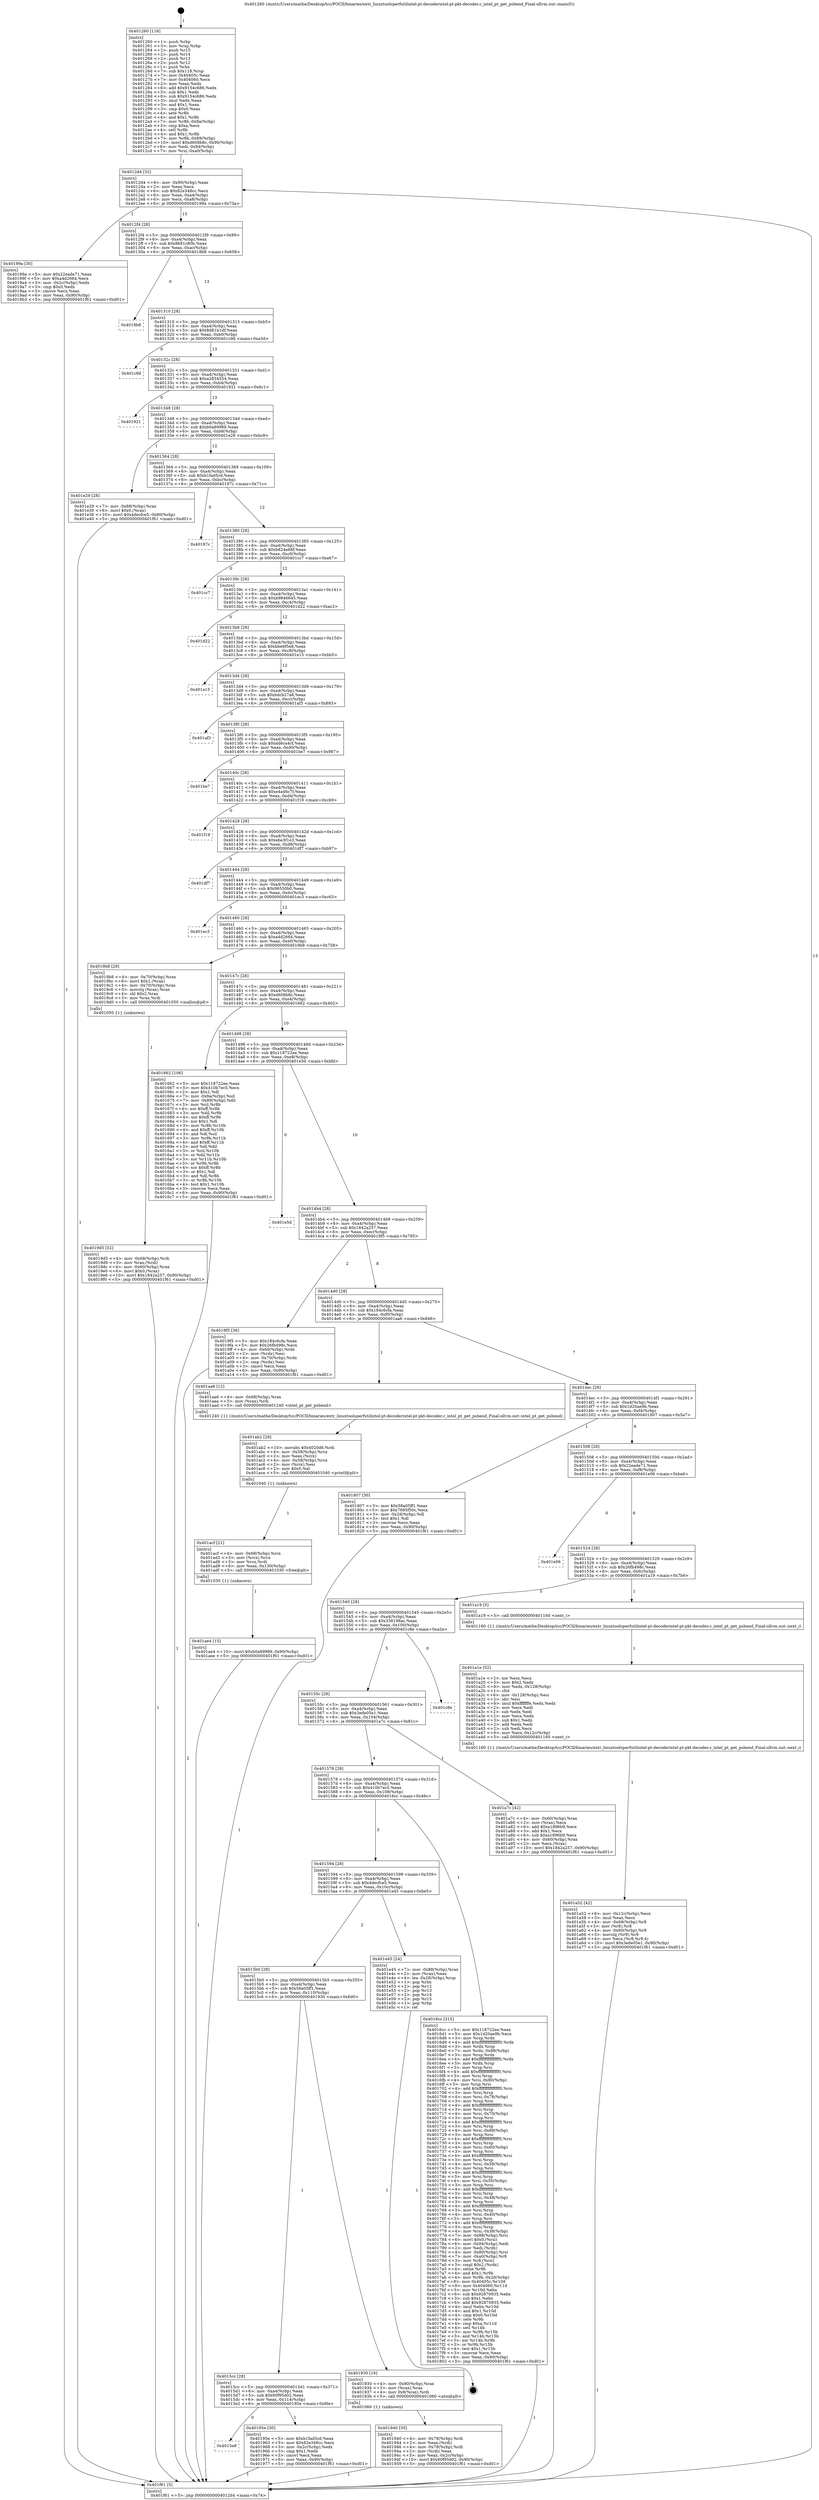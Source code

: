 digraph "0x401260" {
  label = "0x401260 (/mnt/c/Users/mathe/Desktop/tcc/POCII/binaries/extr_linuxtoolsperfutilintel-pt-decoderintel-pt-pkt-decoder.c_intel_pt_get_psbend_Final-ollvm.out::main(0))"
  labelloc = "t"
  node[shape=record]

  Entry [label="",width=0.3,height=0.3,shape=circle,fillcolor=black,style=filled]
  "0x4012d4" [label="{
     0x4012d4 [32]\l
     | [instrs]\l
     &nbsp;&nbsp;0x4012d4 \<+6\>: mov -0x90(%rbp),%eax\l
     &nbsp;&nbsp;0x4012da \<+2\>: mov %eax,%ecx\l
     &nbsp;&nbsp;0x4012dc \<+6\>: sub $0x82e348cc,%ecx\l
     &nbsp;&nbsp;0x4012e2 \<+6\>: mov %eax,-0xa4(%rbp)\l
     &nbsp;&nbsp;0x4012e8 \<+6\>: mov %ecx,-0xa8(%rbp)\l
     &nbsp;&nbsp;0x4012ee \<+6\>: je 000000000040199a \<main+0x73a\>\l
  }"]
  "0x40199a" [label="{
     0x40199a [30]\l
     | [instrs]\l
     &nbsp;&nbsp;0x40199a \<+5\>: mov $0x22eade71,%eax\l
     &nbsp;&nbsp;0x40199f \<+5\>: mov $0xa4d2664,%ecx\l
     &nbsp;&nbsp;0x4019a4 \<+3\>: mov -0x2c(%rbp),%edx\l
     &nbsp;&nbsp;0x4019a7 \<+3\>: cmp $0x0,%edx\l
     &nbsp;&nbsp;0x4019aa \<+3\>: cmove %ecx,%eax\l
     &nbsp;&nbsp;0x4019ad \<+6\>: mov %eax,-0x90(%rbp)\l
     &nbsp;&nbsp;0x4019b3 \<+5\>: jmp 0000000000401f61 \<main+0xd01\>\l
  }"]
  "0x4012f4" [label="{
     0x4012f4 [28]\l
     | [instrs]\l
     &nbsp;&nbsp;0x4012f4 \<+5\>: jmp 00000000004012f9 \<main+0x99\>\l
     &nbsp;&nbsp;0x4012f9 \<+6\>: mov -0xa4(%rbp),%eax\l
     &nbsp;&nbsp;0x4012ff \<+5\>: sub $0x8691c80b,%eax\l
     &nbsp;&nbsp;0x401304 \<+6\>: mov %eax,-0xac(%rbp)\l
     &nbsp;&nbsp;0x40130a \<+6\>: je 00000000004018b8 \<main+0x658\>\l
  }"]
  Exit [label="",width=0.3,height=0.3,shape=circle,fillcolor=black,style=filled,peripheries=2]
  "0x4018b8" [label="{
     0x4018b8\l
  }", style=dashed]
  "0x401310" [label="{
     0x401310 [28]\l
     | [instrs]\l
     &nbsp;&nbsp;0x401310 \<+5\>: jmp 0000000000401315 \<main+0xb5\>\l
     &nbsp;&nbsp;0x401315 \<+6\>: mov -0xa4(%rbp),%eax\l
     &nbsp;&nbsp;0x40131b \<+5\>: sub $0x8d81b1df,%eax\l
     &nbsp;&nbsp;0x401320 \<+6\>: mov %eax,-0xb0(%rbp)\l
     &nbsp;&nbsp;0x401326 \<+6\>: je 0000000000401c9d \<main+0xa3d\>\l
  }"]
  "0x401ae4" [label="{
     0x401ae4 [15]\l
     | [instrs]\l
     &nbsp;&nbsp;0x401ae4 \<+10\>: movl $0xb0a89989,-0x90(%rbp)\l
     &nbsp;&nbsp;0x401aee \<+5\>: jmp 0000000000401f61 \<main+0xd01\>\l
  }"]
  "0x401c9d" [label="{
     0x401c9d\l
  }", style=dashed]
  "0x40132c" [label="{
     0x40132c [28]\l
     | [instrs]\l
     &nbsp;&nbsp;0x40132c \<+5\>: jmp 0000000000401331 \<main+0xd1\>\l
     &nbsp;&nbsp;0x401331 \<+6\>: mov -0xa4(%rbp),%eax\l
     &nbsp;&nbsp;0x401337 \<+5\>: sub $0xa2834554,%eax\l
     &nbsp;&nbsp;0x40133c \<+6\>: mov %eax,-0xb4(%rbp)\l
     &nbsp;&nbsp;0x401342 \<+6\>: je 0000000000401921 \<main+0x6c1\>\l
  }"]
  "0x401acf" [label="{
     0x401acf [21]\l
     | [instrs]\l
     &nbsp;&nbsp;0x401acf \<+4\>: mov -0x68(%rbp),%rcx\l
     &nbsp;&nbsp;0x401ad3 \<+3\>: mov (%rcx),%rcx\l
     &nbsp;&nbsp;0x401ad6 \<+3\>: mov %rcx,%rdi\l
     &nbsp;&nbsp;0x401ad9 \<+6\>: mov %eax,-0x130(%rbp)\l
     &nbsp;&nbsp;0x401adf \<+5\>: call 0000000000401030 \<free@plt\>\l
     | [calls]\l
     &nbsp;&nbsp;0x401030 \{1\} (unknown)\l
  }"]
  "0x401921" [label="{
     0x401921\l
  }", style=dashed]
  "0x401348" [label="{
     0x401348 [28]\l
     | [instrs]\l
     &nbsp;&nbsp;0x401348 \<+5\>: jmp 000000000040134d \<main+0xed\>\l
     &nbsp;&nbsp;0x40134d \<+6\>: mov -0xa4(%rbp),%eax\l
     &nbsp;&nbsp;0x401353 \<+5\>: sub $0xb0a89989,%eax\l
     &nbsp;&nbsp;0x401358 \<+6\>: mov %eax,-0xb8(%rbp)\l
     &nbsp;&nbsp;0x40135e \<+6\>: je 0000000000401e29 \<main+0xbc9\>\l
  }"]
  "0x401ab2" [label="{
     0x401ab2 [29]\l
     | [instrs]\l
     &nbsp;&nbsp;0x401ab2 \<+10\>: movabs $0x4020d6,%rdi\l
     &nbsp;&nbsp;0x401abc \<+4\>: mov -0x58(%rbp),%rcx\l
     &nbsp;&nbsp;0x401ac0 \<+2\>: mov %eax,(%rcx)\l
     &nbsp;&nbsp;0x401ac2 \<+4\>: mov -0x58(%rbp),%rcx\l
     &nbsp;&nbsp;0x401ac6 \<+2\>: mov (%rcx),%esi\l
     &nbsp;&nbsp;0x401ac8 \<+2\>: mov $0x0,%al\l
     &nbsp;&nbsp;0x401aca \<+5\>: call 0000000000401040 \<printf@plt\>\l
     | [calls]\l
     &nbsp;&nbsp;0x401040 \{1\} (unknown)\l
  }"]
  "0x401e29" [label="{
     0x401e29 [28]\l
     | [instrs]\l
     &nbsp;&nbsp;0x401e29 \<+7\>: mov -0x88(%rbp),%rax\l
     &nbsp;&nbsp;0x401e30 \<+6\>: movl $0x0,(%rax)\l
     &nbsp;&nbsp;0x401e36 \<+10\>: movl $0x4decfce5,-0x90(%rbp)\l
     &nbsp;&nbsp;0x401e40 \<+5\>: jmp 0000000000401f61 \<main+0xd01\>\l
  }"]
  "0x401364" [label="{
     0x401364 [28]\l
     | [instrs]\l
     &nbsp;&nbsp;0x401364 \<+5\>: jmp 0000000000401369 \<main+0x109\>\l
     &nbsp;&nbsp;0x401369 \<+6\>: mov -0xa4(%rbp),%eax\l
     &nbsp;&nbsp;0x40136f \<+5\>: sub $0xb1fad5cd,%eax\l
     &nbsp;&nbsp;0x401374 \<+6\>: mov %eax,-0xbc(%rbp)\l
     &nbsp;&nbsp;0x40137a \<+6\>: je 000000000040197c \<main+0x71c\>\l
  }"]
  "0x401a52" [label="{
     0x401a52 [42]\l
     | [instrs]\l
     &nbsp;&nbsp;0x401a52 \<+6\>: mov -0x12c(%rbp),%ecx\l
     &nbsp;&nbsp;0x401a58 \<+3\>: imul %eax,%ecx\l
     &nbsp;&nbsp;0x401a5b \<+4\>: mov -0x68(%rbp),%r8\l
     &nbsp;&nbsp;0x401a5f \<+3\>: mov (%r8),%r8\l
     &nbsp;&nbsp;0x401a62 \<+4\>: mov -0x60(%rbp),%r9\l
     &nbsp;&nbsp;0x401a66 \<+3\>: movslq (%r9),%r9\l
     &nbsp;&nbsp;0x401a69 \<+4\>: mov %ecx,(%r8,%r9,4)\l
     &nbsp;&nbsp;0x401a6d \<+10\>: movl $0x3ede05e1,-0x90(%rbp)\l
     &nbsp;&nbsp;0x401a77 \<+5\>: jmp 0000000000401f61 \<main+0xd01\>\l
  }"]
  "0x40197c" [label="{
     0x40197c\l
  }", style=dashed]
  "0x401380" [label="{
     0x401380 [28]\l
     | [instrs]\l
     &nbsp;&nbsp;0x401380 \<+5\>: jmp 0000000000401385 \<main+0x125\>\l
     &nbsp;&nbsp;0x401385 \<+6\>: mov -0xa4(%rbp),%eax\l
     &nbsp;&nbsp;0x40138b \<+5\>: sub $0xb824e68f,%eax\l
     &nbsp;&nbsp;0x401390 \<+6\>: mov %eax,-0xc0(%rbp)\l
     &nbsp;&nbsp;0x401396 \<+6\>: je 0000000000401cc7 \<main+0xa67\>\l
  }"]
  "0x401a1e" [label="{
     0x401a1e [52]\l
     | [instrs]\l
     &nbsp;&nbsp;0x401a1e \<+2\>: xor %ecx,%ecx\l
     &nbsp;&nbsp;0x401a20 \<+5\>: mov $0x2,%edx\l
     &nbsp;&nbsp;0x401a25 \<+6\>: mov %edx,-0x128(%rbp)\l
     &nbsp;&nbsp;0x401a2b \<+1\>: cltd\l
     &nbsp;&nbsp;0x401a2c \<+6\>: mov -0x128(%rbp),%esi\l
     &nbsp;&nbsp;0x401a32 \<+2\>: idiv %esi\l
     &nbsp;&nbsp;0x401a34 \<+6\>: imul $0xfffffffe,%edx,%edx\l
     &nbsp;&nbsp;0x401a3a \<+2\>: mov %ecx,%edi\l
     &nbsp;&nbsp;0x401a3c \<+2\>: sub %edx,%edi\l
     &nbsp;&nbsp;0x401a3e \<+2\>: mov %ecx,%edx\l
     &nbsp;&nbsp;0x401a40 \<+3\>: sub $0x1,%edx\l
     &nbsp;&nbsp;0x401a43 \<+2\>: add %edx,%edi\l
     &nbsp;&nbsp;0x401a45 \<+2\>: sub %edi,%ecx\l
     &nbsp;&nbsp;0x401a47 \<+6\>: mov %ecx,-0x12c(%rbp)\l
     &nbsp;&nbsp;0x401a4d \<+5\>: call 0000000000401160 \<next_i\>\l
     | [calls]\l
     &nbsp;&nbsp;0x401160 \{1\} (/mnt/c/Users/mathe/Desktop/tcc/POCII/binaries/extr_linuxtoolsperfutilintel-pt-decoderintel-pt-pkt-decoder.c_intel_pt_get_psbend_Final-ollvm.out::next_i)\l
  }"]
  "0x401cc7" [label="{
     0x401cc7\l
  }", style=dashed]
  "0x40139c" [label="{
     0x40139c [28]\l
     | [instrs]\l
     &nbsp;&nbsp;0x40139c \<+5\>: jmp 00000000004013a1 \<main+0x141\>\l
     &nbsp;&nbsp;0x4013a1 \<+6\>: mov -0xa4(%rbp),%eax\l
     &nbsp;&nbsp;0x4013a7 \<+5\>: sub $0xb9846645,%eax\l
     &nbsp;&nbsp;0x4013ac \<+6\>: mov %eax,-0xc4(%rbp)\l
     &nbsp;&nbsp;0x4013b2 \<+6\>: je 0000000000401d22 \<main+0xac2\>\l
  }"]
  "0x4019d5" [label="{
     0x4019d5 [32]\l
     | [instrs]\l
     &nbsp;&nbsp;0x4019d5 \<+4\>: mov -0x68(%rbp),%rdi\l
     &nbsp;&nbsp;0x4019d9 \<+3\>: mov %rax,(%rdi)\l
     &nbsp;&nbsp;0x4019dc \<+4\>: mov -0x60(%rbp),%rax\l
     &nbsp;&nbsp;0x4019e0 \<+6\>: movl $0x0,(%rax)\l
     &nbsp;&nbsp;0x4019e6 \<+10\>: movl $0x1842a257,-0x90(%rbp)\l
     &nbsp;&nbsp;0x4019f0 \<+5\>: jmp 0000000000401f61 \<main+0xd01\>\l
  }"]
  "0x401d22" [label="{
     0x401d22\l
  }", style=dashed]
  "0x4013b8" [label="{
     0x4013b8 [28]\l
     | [instrs]\l
     &nbsp;&nbsp;0x4013b8 \<+5\>: jmp 00000000004013bd \<main+0x15d\>\l
     &nbsp;&nbsp;0x4013bd \<+6\>: mov -0xa4(%rbp),%eax\l
     &nbsp;&nbsp;0x4013c3 \<+5\>: sub $0xbbe6f5e8,%eax\l
     &nbsp;&nbsp;0x4013c8 \<+6\>: mov %eax,-0xc8(%rbp)\l
     &nbsp;&nbsp;0x4013ce \<+6\>: je 0000000000401e15 \<main+0xbb5\>\l
  }"]
  "0x4015e8" [label="{
     0x4015e8\l
  }", style=dashed]
  "0x401e15" [label="{
     0x401e15\l
  }", style=dashed]
  "0x4013d4" [label="{
     0x4013d4 [28]\l
     | [instrs]\l
     &nbsp;&nbsp;0x4013d4 \<+5\>: jmp 00000000004013d9 \<main+0x179\>\l
     &nbsp;&nbsp;0x4013d9 \<+6\>: mov -0xa4(%rbp),%eax\l
     &nbsp;&nbsp;0x4013df \<+5\>: sub $0xbdcb27a8,%eax\l
     &nbsp;&nbsp;0x4013e4 \<+6\>: mov %eax,-0xcc(%rbp)\l
     &nbsp;&nbsp;0x4013ea \<+6\>: je 0000000000401af3 \<main+0x893\>\l
  }"]
  "0x40195e" [label="{
     0x40195e [30]\l
     | [instrs]\l
     &nbsp;&nbsp;0x40195e \<+5\>: mov $0xb1fad5cd,%eax\l
     &nbsp;&nbsp;0x401963 \<+5\>: mov $0x82e348cc,%ecx\l
     &nbsp;&nbsp;0x401968 \<+3\>: mov -0x2c(%rbp),%edx\l
     &nbsp;&nbsp;0x40196b \<+3\>: cmp $0x1,%edx\l
     &nbsp;&nbsp;0x40196e \<+3\>: cmovl %ecx,%eax\l
     &nbsp;&nbsp;0x401971 \<+6\>: mov %eax,-0x90(%rbp)\l
     &nbsp;&nbsp;0x401977 \<+5\>: jmp 0000000000401f61 \<main+0xd01\>\l
  }"]
  "0x401af3" [label="{
     0x401af3\l
  }", style=dashed]
  "0x4013f0" [label="{
     0x4013f0 [28]\l
     | [instrs]\l
     &nbsp;&nbsp;0x4013f0 \<+5\>: jmp 00000000004013f5 \<main+0x195\>\l
     &nbsp;&nbsp;0x4013f5 \<+6\>: mov -0xa4(%rbp),%eax\l
     &nbsp;&nbsp;0x4013fb \<+5\>: sub $0xdd6ca4cf,%eax\l
     &nbsp;&nbsp;0x401400 \<+6\>: mov %eax,-0xd0(%rbp)\l
     &nbsp;&nbsp;0x401406 \<+6\>: je 0000000000401be7 \<main+0x987\>\l
  }"]
  "0x401940" [label="{
     0x401940 [30]\l
     | [instrs]\l
     &nbsp;&nbsp;0x401940 \<+4\>: mov -0x78(%rbp),%rdi\l
     &nbsp;&nbsp;0x401944 \<+2\>: mov %eax,(%rdi)\l
     &nbsp;&nbsp;0x401946 \<+4\>: mov -0x78(%rbp),%rdi\l
     &nbsp;&nbsp;0x40194a \<+2\>: mov (%rdi),%eax\l
     &nbsp;&nbsp;0x40194c \<+3\>: mov %eax,-0x2c(%rbp)\l
     &nbsp;&nbsp;0x40194f \<+10\>: movl $0x60f95d02,-0x90(%rbp)\l
     &nbsp;&nbsp;0x401959 \<+5\>: jmp 0000000000401f61 \<main+0xd01\>\l
  }"]
  "0x401be7" [label="{
     0x401be7\l
  }", style=dashed]
  "0x40140c" [label="{
     0x40140c [28]\l
     | [instrs]\l
     &nbsp;&nbsp;0x40140c \<+5\>: jmp 0000000000401411 \<main+0x1b1\>\l
     &nbsp;&nbsp;0x401411 \<+6\>: mov -0xa4(%rbp),%eax\l
     &nbsp;&nbsp;0x401417 \<+5\>: sub $0xe4a46c7f,%eax\l
     &nbsp;&nbsp;0x40141c \<+6\>: mov %eax,-0xd4(%rbp)\l
     &nbsp;&nbsp;0x401422 \<+6\>: je 0000000000401f19 \<main+0xcb9\>\l
  }"]
  "0x4015cc" [label="{
     0x4015cc [28]\l
     | [instrs]\l
     &nbsp;&nbsp;0x4015cc \<+5\>: jmp 00000000004015d1 \<main+0x371\>\l
     &nbsp;&nbsp;0x4015d1 \<+6\>: mov -0xa4(%rbp),%eax\l
     &nbsp;&nbsp;0x4015d7 \<+5\>: sub $0x60f95d02,%eax\l
     &nbsp;&nbsp;0x4015dc \<+6\>: mov %eax,-0x114(%rbp)\l
     &nbsp;&nbsp;0x4015e2 \<+6\>: je 000000000040195e \<main+0x6fe\>\l
  }"]
  "0x401f19" [label="{
     0x401f19\l
  }", style=dashed]
  "0x401428" [label="{
     0x401428 [28]\l
     | [instrs]\l
     &nbsp;&nbsp;0x401428 \<+5\>: jmp 000000000040142d \<main+0x1cd\>\l
     &nbsp;&nbsp;0x40142d \<+6\>: mov -0xa4(%rbp),%eax\l
     &nbsp;&nbsp;0x401433 \<+5\>: sub $0xebe3f1e3,%eax\l
     &nbsp;&nbsp;0x401438 \<+6\>: mov %eax,-0xd8(%rbp)\l
     &nbsp;&nbsp;0x40143e \<+6\>: je 0000000000401df7 \<main+0xb97\>\l
  }"]
  "0x401930" [label="{
     0x401930 [16]\l
     | [instrs]\l
     &nbsp;&nbsp;0x401930 \<+4\>: mov -0x80(%rbp),%rax\l
     &nbsp;&nbsp;0x401934 \<+3\>: mov (%rax),%rax\l
     &nbsp;&nbsp;0x401937 \<+4\>: mov 0x8(%rax),%rdi\l
     &nbsp;&nbsp;0x40193b \<+5\>: call 0000000000401060 \<atoi@plt\>\l
     | [calls]\l
     &nbsp;&nbsp;0x401060 \{1\} (unknown)\l
  }"]
  "0x401df7" [label="{
     0x401df7\l
  }", style=dashed]
  "0x401444" [label="{
     0x401444 [28]\l
     | [instrs]\l
     &nbsp;&nbsp;0x401444 \<+5\>: jmp 0000000000401449 \<main+0x1e9\>\l
     &nbsp;&nbsp;0x401449 \<+6\>: mov -0xa4(%rbp),%eax\l
     &nbsp;&nbsp;0x40144f \<+5\>: sub $0x96550b0,%eax\l
     &nbsp;&nbsp;0x401454 \<+6\>: mov %eax,-0xdc(%rbp)\l
     &nbsp;&nbsp;0x40145a \<+6\>: je 0000000000401ec3 \<main+0xc63\>\l
  }"]
  "0x4015b0" [label="{
     0x4015b0 [28]\l
     | [instrs]\l
     &nbsp;&nbsp;0x4015b0 \<+5\>: jmp 00000000004015b5 \<main+0x355\>\l
     &nbsp;&nbsp;0x4015b5 \<+6\>: mov -0xa4(%rbp),%eax\l
     &nbsp;&nbsp;0x4015bb \<+5\>: sub $0x58a05ff1,%eax\l
     &nbsp;&nbsp;0x4015c0 \<+6\>: mov %eax,-0x110(%rbp)\l
     &nbsp;&nbsp;0x4015c6 \<+6\>: je 0000000000401930 \<main+0x6d0\>\l
  }"]
  "0x401ec3" [label="{
     0x401ec3\l
  }", style=dashed]
  "0x401460" [label="{
     0x401460 [28]\l
     | [instrs]\l
     &nbsp;&nbsp;0x401460 \<+5\>: jmp 0000000000401465 \<main+0x205\>\l
     &nbsp;&nbsp;0x401465 \<+6\>: mov -0xa4(%rbp),%eax\l
     &nbsp;&nbsp;0x40146b \<+5\>: sub $0xa4d2664,%eax\l
     &nbsp;&nbsp;0x401470 \<+6\>: mov %eax,-0xe0(%rbp)\l
     &nbsp;&nbsp;0x401476 \<+6\>: je 00000000004019b8 \<main+0x758\>\l
  }"]
  "0x401e45" [label="{
     0x401e45 [24]\l
     | [instrs]\l
     &nbsp;&nbsp;0x401e45 \<+7\>: mov -0x88(%rbp),%rax\l
     &nbsp;&nbsp;0x401e4c \<+2\>: mov (%rax),%eax\l
     &nbsp;&nbsp;0x401e4e \<+4\>: lea -0x28(%rbp),%rsp\l
     &nbsp;&nbsp;0x401e52 \<+1\>: pop %rbx\l
     &nbsp;&nbsp;0x401e53 \<+2\>: pop %r12\l
     &nbsp;&nbsp;0x401e55 \<+2\>: pop %r13\l
     &nbsp;&nbsp;0x401e57 \<+2\>: pop %r14\l
     &nbsp;&nbsp;0x401e59 \<+2\>: pop %r15\l
     &nbsp;&nbsp;0x401e5b \<+1\>: pop %rbp\l
     &nbsp;&nbsp;0x401e5c \<+1\>: ret\l
  }"]
  "0x4019b8" [label="{
     0x4019b8 [29]\l
     | [instrs]\l
     &nbsp;&nbsp;0x4019b8 \<+4\>: mov -0x70(%rbp),%rax\l
     &nbsp;&nbsp;0x4019bc \<+6\>: movl $0x1,(%rax)\l
     &nbsp;&nbsp;0x4019c2 \<+4\>: mov -0x70(%rbp),%rax\l
     &nbsp;&nbsp;0x4019c6 \<+3\>: movslq (%rax),%rax\l
     &nbsp;&nbsp;0x4019c9 \<+4\>: shl $0x2,%rax\l
     &nbsp;&nbsp;0x4019cd \<+3\>: mov %rax,%rdi\l
     &nbsp;&nbsp;0x4019d0 \<+5\>: call 0000000000401050 \<malloc@plt\>\l
     | [calls]\l
     &nbsp;&nbsp;0x401050 \{1\} (unknown)\l
  }"]
  "0x40147c" [label="{
     0x40147c [28]\l
     | [instrs]\l
     &nbsp;&nbsp;0x40147c \<+5\>: jmp 0000000000401481 \<main+0x221\>\l
     &nbsp;&nbsp;0x401481 \<+6\>: mov -0xa4(%rbp),%eax\l
     &nbsp;&nbsp;0x401487 \<+5\>: sub $0xd608b8c,%eax\l
     &nbsp;&nbsp;0x40148c \<+6\>: mov %eax,-0xe4(%rbp)\l
     &nbsp;&nbsp;0x401492 \<+6\>: je 0000000000401662 \<main+0x402\>\l
  }"]
  "0x401594" [label="{
     0x401594 [28]\l
     | [instrs]\l
     &nbsp;&nbsp;0x401594 \<+5\>: jmp 0000000000401599 \<main+0x339\>\l
     &nbsp;&nbsp;0x401599 \<+6\>: mov -0xa4(%rbp),%eax\l
     &nbsp;&nbsp;0x40159f \<+5\>: sub $0x4decfce5,%eax\l
     &nbsp;&nbsp;0x4015a4 \<+6\>: mov %eax,-0x10c(%rbp)\l
     &nbsp;&nbsp;0x4015aa \<+6\>: je 0000000000401e45 \<main+0xbe5\>\l
  }"]
  "0x401662" [label="{
     0x401662 [106]\l
     | [instrs]\l
     &nbsp;&nbsp;0x401662 \<+5\>: mov $0x118722ee,%eax\l
     &nbsp;&nbsp;0x401667 \<+5\>: mov $0x410b7ec5,%ecx\l
     &nbsp;&nbsp;0x40166c \<+2\>: mov $0x1,%dl\l
     &nbsp;&nbsp;0x40166e \<+7\>: mov -0x8a(%rbp),%sil\l
     &nbsp;&nbsp;0x401675 \<+7\>: mov -0x89(%rbp),%dil\l
     &nbsp;&nbsp;0x40167c \<+3\>: mov %sil,%r8b\l
     &nbsp;&nbsp;0x40167f \<+4\>: xor $0xff,%r8b\l
     &nbsp;&nbsp;0x401683 \<+3\>: mov %dil,%r9b\l
     &nbsp;&nbsp;0x401686 \<+4\>: xor $0xff,%r9b\l
     &nbsp;&nbsp;0x40168a \<+3\>: xor $0x1,%dl\l
     &nbsp;&nbsp;0x40168d \<+3\>: mov %r8b,%r10b\l
     &nbsp;&nbsp;0x401690 \<+4\>: and $0xff,%r10b\l
     &nbsp;&nbsp;0x401694 \<+3\>: and %dl,%sil\l
     &nbsp;&nbsp;0x401697 \<+3\>: mov %r9b,%r11b\l
     &nbsp;&nbsp;0x40169a \<+4\>: and $0xff,%r11b\l
     &nbsp;&nbsp;0x40169e \<+3\>: and %dl,%dil\l
     &nbsp;&nbsp;0x4016a1 \<+3\>: or %sil,%r10b\l
     &nbsp;&nbsp;0x4016a4 \<+3\>: or %dil,%r11b\l
     &nbsp;&nbsp;0x4016a7 \<+3\>: xor %r11b,%r10b\l
     &nbsp;&nbsp;0x4016aa \<+3\>: or %r9b,%r8b\l
     &nbsp;&nbsp;0x4016ad \<+4\>: xor $0xff,%r8b\l
     &nbsp;&nbsp;0x4016b1 \<+3\>: or $0x1,%dl\l
     &nbsp;&nbsp;0x4016b4 \<+3\>: and %dl,%r8b\l
     &nbsp;&nbsp;0x4016b7 \<+3\>: or %r8b,%r10b\l
     &nbsp;&nbsp;0x4016ba \<+4\>: test $0x1,%r10b\l
     &nbsp;&nbsp;0x4016be \<+3\>: cmovne %ecx,%eax\l
     &nbsp;&nbsp;0x4016c1 \<+6\>: mov %eax,-0x90(%rbp)\l
     &nbsp;&nbsp;0x4016c7 \<+5\>: jmp 0000000000401f61 \<main+0xd01\>\l
  }"]
  "0x401498" [label="{
     0x401498 [28]\l
     | [instrs]\l
     &nbsp;&nbsp;0x401498 \<+5\>: jmp 000000000040149d \<main+0x23d\>\l
     &nbsp;&nbsp;0x40149d \<+6\>: mov -0xa4(%rbp),%eax\l
     &nbsp;&nbsp;0x4014a3 \<+5\>: sub $0x118722ee,%eax\l
     &nbsp;&nbsp;0x4014a8 \<+6\>: mov %eax,-0xe8(%rbp)\l
     &nbsp;&nbsp;0x4014ae \<+6\>: je 0000000000401e5d \<main+0xbfd\>\l
  }"]
  "0x401f61" [label="{
     0x401f61 [5]\l
     | [instrs]\l
     &nbsp;&nbsp;0x401f61 \<+5\>: jmp 00000000004012d4 \<main+0x74\>\l
  }"]
  "0x401260" [label="{
     0x401260 [116]\l
     | [instrs]\l
     &nbsp;&nbsp;0x401260 \<+1\>: push %rbp\l
     &nbsp;&nbsp;0x401261 \<+3\>: mov %rsp,%rbp\l
     &nbsp;&nbsp;0x401264 \<+2\>: push %r15\l
     &nbsp;&nbsp;0x401266 \<+2\>: push %r14\l
     &nbsp;&nbsp;0x401268 \<+2\>: push %r13\l
     &nbsp;&nbsp;0x40126a \<+2\>: push %r12\l
     &nbsp;&nbsp;0x40126c \<+1\>: push %rbx\l
     &nbsp;&nbsp;0x40126d \<+7\>: sub $0x118,%rsp\l
     &nbsp;&nbsp;0x401274 \<+7\>: mov 0x40405c,%eax\l
     &nbsp;&nbsp;0x40127b \<+7\>: mov 0x404060,%ecx\l
     &nbsp;&nbsp;0x401282 \<+2\>: mov %eax,%edx\l
     &nbsp;&nbsp;0x401284 \<+6\>: add $0x9154c686,%edx\l
     &nbsp;&nbsp;0x40128a \<+3\>: sub $0x1,%edx\l
     &nbsp;&nbsp;0x40128d \<+6\>: sub $0x9154c686,%edx\l
     &nbsp;&nbsp;0x401293 \<+3\>: imul %edx,%eax\l
     &nbsp;&nbsp;0x401296 \<+3\>: and $0x1,%eax\l
     &nbsp;&nbsp;0x401299 \<+3\>: cmp $0x0,%eax\l
     &nbsp;&nbsp;0x40129c \<+4\>: sete %r8b\l
     &nbsp;&nbsp;0x4012a0 \<+4\>: and $0x1,%r8b\l
     &nbsp;&nbsp;0x4012a4 \<+7\>: mov %r8b,-0x8a(%rbp)\l
     &nbsp;&nbsp;0x4012ab \<+3\>: cmp $0xa,%ecx\l
     &nbsp;&nbsp;0x4012ae \<+4\>: setl %r8b\l
     &nbsp;&nbsp;0x4012b2 \<+4\>: and $0x1,%r8b\l
     &nbsp;&nbsp;0x4012b6 \<+7\>: mov %r8b,-0x89(%rbp)\l
     &nbsp;&nbsp;0x4012bd \<+10\>: movl $0xd608b8c,-0x90(%rbp)\l
     &nbsp;&nbsp;0x4012c7 \<+6\>: mov %edi,-0x94(%rbp)\l
     &nbsp;&nbsp;0x4012cd \<+7\>: mov %rsi,-0xa0(%rbp)\l
  }"]
  "0x4016cc" [label="{
     0x4016cc [315]\l
     | [instrs]\l
     &nbsp;&nbsp;0x4016cc \<+5\>: mov $0x118722ee,%eax\l
     &nbsp;&nbsp;0x4016d1 \<+5\>: mov $0x1d20ae9b,%ecx\l
     &nbsp;&nbsp;0x4016d6 \<+3\>: mov %rsp,%rdx\l
     &nbsp;&nbsp;0x4016d9 \<+4\>: add $0xfffffffffffffff0,%rdx\l
     &nbsp;&nbsp;0x4016dd \<+3\>: mov %rdx,%rsp\l
     &nbsp;&nbsp;0x4016e0 \<+7\>: mov %rdx,-0x88(%rbp)\l
     &nbsp;&nbsp;0x4016e7 \<+3\>: mov %rsp,%rdx\l
     &nbsp;&nbsp;0x4016ea \<+4\>: add $0xfffffffffffffff0,%rdx\l
     &nbsp;&nbsp;0x4016ee \<+3\>: mov %rdx,%rsp\l
     &nbsp;&nbsp;0x4016f1 \<+3\>: mov %rsp,%rsi\l
     &nbsp;&nbsp;0x4016f4 \<+4\>: add $0xfffffffffffffff0,%rsi\l
     &nbsp;&nbsp;0x4016f8 \<+3\>: mov %rsi,%rsp\l
     &nbsp;&nbsp;0x4016fb \<+4\>: mov %rsi,-0x80(%rbp)\l
     &nbsp;&nbsp;0x4016ff \<+3\>: mov %rsp,%rsi\l
     &nbsp;&nbsp;0x401702 \<+4\>: add $0xfffffffffffffff0,%rsi\l
     &nbsp;&nbsp;0x401706 \<+3\>: mov %rsi,%rsp\l
     &nbsp;&nbsp;0x401709 \<+4\>: mov %rsi,-0x78(%rbp)\l
     &nbsp;&nbsp;0x40170d \<+3\>: mov %rsp,%rsi\l
     &nbsp;&nbsp;0x401710 \<+4\>: add $0xfffffffffffffff0,%rsi\l
     &nbsp;&nbsp;0x401714 \<+3\>: mov %rsi,%rsp\l
     &nbsp;&nbsp;0x401717 \<+4\>: mov %rsi,-0x70(%rbp)\l
     &nbsp;&nbsp;0x40171b \<+3\>: mov %rsp,%rsi\l
     &nbsp;&nbsp;0x40171e \<+4\>: add $0xfffffffffffffff0,%rsi\l
     &nbsp;&nbsp;0x401722 \<+3\>: mov %rsi,%rsp\l
     &nbsp;&nbsp;0x401725 \<+4\>: mov %rsi,-0x68(%rbp)\l
     &nbsp;&nbsp;0x401729 \<+3\>: mov %rsp,%rsi\l
     &nbsp;&nbsp;0x40172c \<+4\>: add $0xfffffffffffffff0,%rsi\l
     &nbsp;&nbsp;0x401730 \<+3\>: mov %rsi,%rsp\l
     &nbsp;&nbsp;0x401733 \<+4\>: mov %rsi,-0x60(%rbp)\l
     &nbsp;&nbsp;0x401737 \<+3\>: mov %rsp,%rsi\l
     &nbsp;&nbsp;0x40173a \<+4\>: add $0xfffffffffffffff0,%rsi\l
     &nbsp;&nbsp;0x40173e \<+3\>: mov %rsi,%rsp\l
     &nbsp;&nbsp;0x401741 \<+4\>: mov %rsi,-0x58(%rbp)\l
     &nbsp;&nbsp;0x401745 \<+3\>: mov %rsp,%rsi\l
     &nbsp;&nbsp;0x401748 \<+4\>: add $0xfffffffffffffff0,%rsi\l
     &nbsp;&nbsp;0x40174c \<+3\>: mov %rsi,%rsp\l
     &nbsp;&nbsp;0x40174f \<+4\>: mov %rsi,-0x50(%rbp)\l
     &nbsp;&nbsp;0x401753 \<+3\>: mov %rsp,%rsi\l
     &nbsp;&nbsp;0x401756 \<+4\>: add $0xfffffffffffffff0,%rsi\l
     &nbsp;&nbsp;0x40175a \<+3\>: mov %rsi,%rsp\l
     &nbsp;&nbsp;0x40175d \<+4\>: mov %rsi,-0x48(%rbp)\l
     &nbsp;&nbsp;0x401761 \<+3\>: mov %rsp,%rsi\l
     &nbsp;&nbsp;0x401764 \<+4\>: add $0xfffffffffffffff0,%rsi\l
     &nbsp;&nbsp;0x401768 \<+3\>: mov %rsi,%rsp\l
     &nbsp;&nbsp;0x40176b \<+4\>: mov %rsi,-0x40(%rbp)\l
     &nbsp;&nbsp;0x40176f \<+3\>: mov %rsp,%rsi\l
     &nbsp;&nbsp;0x401772 \<+4\>: add $0xfffffffffffffff0,%rsi\l
     &nbsp;&nbsp;0x401776 \<+3\>: mov %rsi,%rsp\l
     &nbsp;&nbsp;0x401779 \<+4\>: mov %rsi,-0x38(%rbp)\l
     &nbsp;&nbsp;0x40177d \<+7\>: mov -0x88(%rbp),%rsi\l
     &nbsp;&nbsp;0x401784 \<+6\>: movl $0x0,(%rsi)\l
     &nbsp;&nbsp;0x40178a \<+6\>: mov -0x94(%rbp),%edi\l
     &nbsp;&nbsp;0x401790 \<+2\>: mov %edi,(%rdx)\l
     &nbsp;&nbsp;0x401792 \<+4\>: mov -0x80(%rbp),%rsi\l
     &nbsp;&nbsp;0x401796 \<+7\>: mov -0xa0(%rbp),%r8\l
     &nbsp;&nbsp;0x40179d \<+3\>: mov %r8,(%rsi)\l
     &nbsp;&nbsp;0x4017a0 \<+3\>: cmpl $0x2,(%rdx)\l
     &nbsp;&nbsp;0x4017a3 \<+4\>: setne %r9b\l
     &nbsp;&nbsp;0x4017a7 \<+4\>: and $0x1,%r9b\l
     &nbsp;&nbsp;0x4017ab \<+4\>: mov %r9b,-0x2d(%rbp)\l
     &nbsp;&nbsp;0x4017af \<+8\>: mov 0x40405c,%r10d\l
     &nbsp;&nbsp;0x4017b7 \<+8\>: mov 0x404060,%r11d\l
     &nbsp;&nbsp;0x4017bf \<+3\>: mov %r10d,%ebx\l
     &nbsp;&nbsp;0x4017c2 \<+6\>: sub $0x92870935,%ebx\l
     &nbsp;&nbsp;0x4017c8 \<+3\>: sub $0x1,%ebx\l
     &nbsp;&nbsp;0x4017cb \<+6\>: add $0x92870935,%ebx\l
     &nbsp;&nbsp;0x4017d1 \<+4\>: imul %ebx,%r10d\l
     &nbsp;&nbsp;0x4017d5 \<+4\>: and $0x1,%r10d\l
     &nbsp;&nbsp;0x4017d9 \<+4\>: cmp $0x0,%r10d\l
     &nbsp;&nbsp;0x4017dd \<+4\>: sete %r9b\l
     &nbsp;&nbsp;0x4017e1 \<+4\>: cmp $0xa,%r11d\l
     &nbsp;&nbsp;0x4017e5 \<+4\>: setl %r14b\l
     &nbsp;&nbsp;0x4017e9 \<+3\>: mov %r9b,%r15b\l
     &nbsp;&nbsp;0x4017ec \<+3\>: and %r14b,%r15b\l
     &nbsp;&nbsp;0x4017ef \<+3\>: xor %r14b,%r9b\l
     &nbsp;&nbsp;0x4017f2 \<+3\>: or %r9b,%r15b\l
     &nbsp;&nbsp;0x4017f5 \<+4\>: test $0x1,%r15b\l
     &nbsp;&nbsp;0x4017f9 \<+3\>: cmovne %ecx,%eax\l
     &nbsp;&nbsp;0x4017fc \<+6\>: mov %eax,-0x90(%rbp)\l
     &nbsp;&nbsp;0x401802 \<+5\>: jmp 0000000000401f61 \<main+0xd01\>\l
  }"]
  "0x401e5d" [label="{
     0x401e5d\l
  }", style=dashed]
  "0x4014b4" [label="{
     0x4014b4 [28]\l
     | [instrs]\l
     &nbsp;&nbsp;0x4014b4 \<+5\>: jmp 00000000004014b9 \<main+0x259\>\l
     &nbsp;&nbsp;0x4014b9 \<+6\>: mov -0xa4(%rbp),%eax\l
     &nbsp;&nbsp;0x4014bf \<+5\>: sub $0x1842a257,%eax\l
     &nbsp;&nbsp;0x4014c4 \<+6\>: mov %eax,-0xec(%rbp)\l
     &nbsp;&nbsp;0x4014ca \<+6\>: je 00000000004019f5 \<main+0x795\>\l
  }"]
  "0x401578" [label="{
     0x401578 [28]\l
     | [instrs]\l
     &nbsp;&nbsp;0x401578 \<+5\>: jmp 000000000040157d \<main+0x31d\>\l
     &nbsp;&nbsp;0x40157d \<+6\>: mov -0xa4(%rbp),%eax\l
     &nbsp;&nbsp;0x401583 \<+5\>: sub $0x410b7ec5,%eax\l
     &nbsp;&nbsp;0x401588 \<+6\>: mov %eax,-0x108(%rbp)\l
     &nbsp;&nbsp;0x40158e \<+6\>: je 00000000004016cc \<main+0x46c\>\l
  }"]
  "0x4019f5" [label="{
     0x4019f5 [36]\l
     | [instrs]\l
     &nbsp;&nbsp;0x4019f5 \<+5\>: mov $0x184c6cfa,%eax\l
     &nbsp;&nbsp;0x4019fa \<+5\>: mov $0x26fb498c,%ecx\l
     &nbsp;&nbsp;0x4019ff \<+4\>: mov -0x60(%rbp),%rdx\l
     &nbsp;&nbsp;0x401a03 \<+2\>: mov (%rdx),%esi\l
     &nbsp;&nbsp;0x401a05 \<+4\>: mov -0x70(%rbp),%rdx\l
     &nbsp;&nbsp;0x401a09 \<+2\>: cmp (%rdx),%esi\l
     &nbsp;&nbsp;0x401a0b \<+3\>: cmovl %ecx,%eax\l
     &nbsp;&nbsp;0x401a0e \<+6\>: mov %eax,-0x90(%rbp)\l
     &nbsp;&nbsp;0x401a14 \<+5\>: jmp 0000000000401f61 \<main+0xd01\>\l
  }"]
  "0x4014d0" [label="{
     0x4014d0 [28]\l
     | [instrs]\l
     &nbsp;&nbsp;0x4014d0 \<+5\>: jmp 00000000004014d5 \<main+0x275\>\l
     &nbsp;&nbsp;0x4014d5 \<+6\>: mov -0xa4(%rbp),%eax\l
     &nbsp;&nbsp;0x4014db \<+5\>: sub $0x184c6cfa,%eax\l
     &nbsp;&nbsp;0x4014e0 \<+6\>: mov %eax,-0xf0(%rbp)\l
     &nbsp;&nbsp;0x4014e6 \<+6\>: je 0000000000401aa6 \<main+0x846\>\l
  }"]
  "0x401a7c" [label="{
     0x401a7c [42]\l
     | [instrs]\l
     &nbsp;&nbsp;0x401a7c \<+4\>: mov -0x60(%rbp),%rax\l
     &nbsp;&nbsp;0x401a80 \<+2\>: mov (%rax),%ecx\l
     &nbsp;&nbsp;0x401a82 \<+6\>: add $0xa1896b9,%ecx\l
     &nbsp;&nbsp;0x401a88 \<+3\>: add $0x1,%ecx\l
     &nbsp;&nbsp;0x401a8b \<+6\>: sub $0xa1896b9,%ecx\l
     &nbsp;&nbsp;0x401a91 \<+4\>: mov -0x60(%rbp),%rax\l
     &nbsp;&nbsp;0x401a95 \<+2\>: mov %ecx,(%rax)\l
     &nbsp;&nbsp;0x401a97 \<+10\>: movl $0x1842a257,-0x90(%rbp)\l
     &nbsp;&nbsp;0x401aa1 \<+5\>: jmp 0000000000401f61 \<main+0xd01\>\l
  }"]
  "0x401aa6" [label="{
     0x401aa6 [12]\l
     | [instrs]\l
     &nbsp;&nbsp;0x401aa6 \<+4\>: mov -0x68(%rbp),%rax\l
     &nbsp;&nbsp;0x401aaa \<+3\>: mov (%rax),%rdi\l
     &nbsp;&nbsp;0x401aad \<+5\>: call 0000000000401240 \<intel_pt_get_psbend\>\l
     | [calls]\l
     &nbsp;&nbsp;0x401240 \{1\} (/mnt/c/Users/mathe/Desktop/tcc/POCII/binaries/extr_linuxtoolsperfutilintel-pt-decoderintel-pt-pkt-decoder.c_intel_pt_get_psbend_Final-ollvm.out::intel_pt_get_psbend)\l
  }"]
  "0x4014ec" [label="{
     0x4014ec [28]\l
     | [instrs]\l
     &nbsp;&nbsp;0x4014ec \<+5\>: jmp 00000000004014f1 \<main+0x291\>\l
     &nbsp;&nbsp;0x4014f1 \<+6\>: mov -0xa4(%rbp),%eax\l
     &nbsp;&nbsp;0x4014f7 \<+5\>: sub $0x1d20ae9b,%eax\l
     &nbsp;&nbsp;0x4014fc \<+6\>: mov %eax,-0xf4(%rbp)\l
     &nbsp;&nbsp;0x401502 \<+6\>: je 0000000000401807 \<main+0x5a7\>\l
  }"]
  "0x40155c" [label="{
     0x40155c [28]\l
     | [instrs]\l
     &nbsp;&nbsp;0x40155c \<+5\>: jmp 0000000000401561 \<main+0x301\>\l
     &nbsp;&nbsp;0x401561 \<+6\>: mov -0xa4(%rbp),%eax\l
     &nbsp;&nbsp;0x401567 \<+5\>: sub $0x3ede05e1,%eax\l
     &nbsp;&nbsp;0x40156c \<+6\>: mov %eax,-0x104(%rbp)\l
     &nbsp;&nbsp;0x401572 \<+6\>: je 0000000000401a7c \<main+0x81c\>\l
  }"]
  "0x401807" [label="{
     0x401807 [30]\l
     | [instrs]\l
     &nbsp;&nbsp;0x401807 \<+5\>: mov $0x58a05ff1,%eax\l
     &nbsp;&nbsp;0x40180c \<+5\>: mov $0x7685f50c,%ecx\l
     &nbsp;&nbsp;0x401811 \<+3\>: mov -0x2d(%rbp),%dl\l
     &nbsp;&nbsp;0x401814 \<+3\>: test $0x1,%dl\l
     &nbsp;&nbsp;0x401817 \<+3\>: cmovne %ecx,%eax\l
     &nbsp;&nbsp;0x40181a \<+6\>: mov %eax,-0x90(%rbp)\l
     &nbsp;&nbsp;0x401820 \<+5\>: jmp 0000000000401f61 \<main+0xd01\>\l
  }"]
  "0x401508" [label="{
     0x401508 [28]\l
     | [instrs]\l
     &nbsp;&nbsp;0x401508 \<+5\>: jmp 000000000040150d \<main+0x2ad\>\l
     &nbsp;&nbsp;0x40150d \<+6\>: mov -0xa4(%rbp),%eax\l
     &nbsp;&nbsp;0x401513 \<+5\>: sub $0x22eade71,%eax\l
     &nbsp;&nbsp;0x401518 \<+6\>: mov %eax,-0xf8(%rbp)\l
     &nbsp;&nbsp;0x40151e \<+6\>: je 0000000000401e06 \<main+0xba6\>\l
  }"]
  "0x401c8e" [label="{
     0x401c8e\l
  }", style=dashed]
  "0x401e06" [label="{
     0x401e06\l
  }", style=dashed]
  "0x401524" [label="{
     0x401524 [28]\l
     | [instrs]\l
     &nbsp;&nbsp;0x401524 \<+5\>: jmp 0000000000401529 \<main+0x2c9\>\l
     &nbsp;&nbsp;0x401529 \<+6\>: mov -0xa4(%rbp),%eax\l
     &nbsp;&nbsp;0x40152f \<+5\>: sub $0x26fb498c,%eax\l
     &nbsp;&nbsp;0x401534 \<+6\>: mov %eax,-0xfc(%rbp)\l
     &nbsp;&nbsp;0x40153a \<+6\>: je 0000000000401a19 \<main+0x7b9\>\l
  }"]
  "0x401540" [label="{
     0x401540 [28]\l
     | [instrs]\l
     &nbsp;&nbsp;0x401540 \<+5\>: jmp 0000000000401545 \<main+0x2e5\>\l
     &nbsp;&nbsp;0x401545 \<+6\>: mov -0xa4(%rbp),%eax\l
     &nbsp;&nbsp;0x40154b \<+5\>: sub $0x338198ac,%eax\l
     &nbsp;&nbsp;0x401550 \<+6\>: mov %eax,-0x100(%rbp)\l
     &nbsp;&nbsp;0x401556 \<+6\>: je 0000000000401c8e \<main+0xa2e\>\l
  }"]
  "0x401a19" [label="{
     0x401a19 [5]\l
     | [instrs]\l
     &nbsp;&nbsp;0x401a19 \<+5\>: call 0000000000401160 \<next_i\>\l
     | [calls]\l
     &nbsp;&nbsp;0x401160 \{1\} (/mnt/c/Users/mathe/Desktop/tcc/POCII/binaries/extr_linuxtoolsperfutilintel-pt-decoderintel-pt-pkt-decoder.c_intel_pt_get_psbend_Final-ollvm.out::next_i)\l
  }"]
  Entry -> "0x401260" [label=" 1"]
  "0x4012d4" -> "0x40199a" [label=" 1"]
  "0x4012d4" -> "0x4012f4" [label=" 13"]
  "0x401e45" -> Exit [label=" 1"]
  "0x4012f4" -> "0x4018b8" [label=" 0"]
  "0x4012f4" -> "0x401310" [label=" 13"]
  "0x401e29" -> "0x401f61" [label=" 1"]
  "0x401310" -> "0x401c9d" [label=" 0"]
  "0x401310" -> "0x40132c" [label=" 13"]
  "0x401ae4" -> "0x401f61" [label=" 1"]
  "0x40132c" -> "0x401921" [label=" 0"]
  "0x40132c" -> "0x401348" [label=" 13"]
  "0x401acf" -> "0x401ae4" [label=" 1"]
  "0x401348" -> "0x401e29" [label=" 1"]
  "0x401348" -> "0x401364" [label=" 12"]
  "0x401ab2" -> "0x401acf" [label=" 1"]
  "0x401364" -> "0x40197c" [label=" 0"]
  "0x401364" -> "0x401380" [label=" 12"]
  "0x401aa6" -> "0x401ab2" [label=" 1"]
  "0x401380" -> "0x401cc7" [label=" 0"]
  "0x401380" -> "0x40139c" [label=" 12"]
  "0x401a7c" -> "0x401f61" [label=" 1"]
  "0x40139c" -> "0x401d22" [label=" 0"]
  "0x40139c" -> "0x4013b8" [label=" 12"]
  "0x401a52" -> "0x401f61" [label=" 1"]
  "0x4013b8" -> "0x401e15" [label=" 0"]
  "0x4013b8" -> "0x4013d4" [label=" 12"]
  "0x401a1e" -> "0x401a52" [label=" 1"]
  "0x4013d4" -> "0x401af3" [label=" 0"]
  "0x4013d4" -> "0x4013f0" [label=" 12"]
  "0x401a19" -> "0x401a1e" [label=" 1"]
  "0x4013f0" -> "0x401be7" [label=" 0"]
  "0x4013f0" -> "0x40140c" [label=" 12"]
  "0x4019d5" -> "0x401f61" [label=" 1"]
  "0x40140c" -> "0x401f19" [label=" 0"]
  "0x40140c" -> "0x401428" [label=" 12"]
  "0x4019b8" -> "0x4019d5" [label=" 1"]
  "0x401428" -> "0x401df7" [label=" 0"]
  "0x401428" -> "0x401444" [label=" 12"]
  "0x40199a" -> "0x401f61" [label=" 1"]
  "0x401444" -> "0x401ec3" [label=" 0"]
  "0x401444" -> "0x401460" [label=" 12"]
  "0x4015cc" -> "0x4015e8" [label=" 0"]
  "0x401460" -> "0x4019b8" [label=" 1"]
  "0x401460" -> "0x40147c" [label=" 11"]
  "0x4015cc" -> "0x40195e" [label=" 1"]
  "0x40147c" -> "0x401662" [label=" 1"]
  "0x40147c" -> "0x401498" [label=" 10"]
  "0x401662" -> "0x401f61" [label=" 1"]
  "0x401260" -> "0x4012d4" [label=" 1"]
  "0x401f61" -> "0x4012d4" [label=" 13"]
  "0x401930" -> "0x401940" [label=" 1"]
  "0x401498" -> "0x401e5d" [label=" 0"]
  "0x401498" -> "0x4014b4" [label=" 10"]
  "0x4015b0" -> "0x4015cc" [label=" 1"]
  "0x4014b4" -> "0x4019f5" [label=" 2"]
  "0x4014b4" -> "0x4014d0" [label=" 8"]
  "0x40195e" -> "0x401f61" [label=" 1"]
  "0x4014d0" -> "0x401aa6" [label=" 1"]
  "0x4014d0" -> "0x4014ec" [label=" 7"]
  "0x401594" -> "0x4015b0" [label=" 2"]
  "0x4014ec" -> "0x401807" [label=" 1"]
  "0x4014ec" -> "0x401508" [label=" 6"]
  "0x4019f5" -> "0x401f61" [label=" 2"]
  "0x401508" -> "0x401e06" [label=" 0"]
  "0x401508" -> "0x401524" [label=" 6"]
  "0x401807" -> "0x401f61" [label=" 1"]
  "0x401524" -> "0x401a19" [label=" 1"]
  "0x401524" -> "0x401540" [label=" 5"]
  "0x4016cc" -> "0x401f61" [label=" 1"]
  "0x401540" -> "0x401c8e" [label=" 0"]
  "0x401540" -> "0x40155c" [label=" 5"]
  "0x401594" -> "0x401e45" [label=" 1"]
  "0x40155c" -> "0x401a7c" [label=" 1"]
  "0x40155c" -> "0x401578" [label=" 4"]
  "0x4015b0" -> "0x401930" [label=" 1"]
  "0x401578" -> "0x4016cc" [label=" 1"]
  "0x401578" -> "0x401594" [label=" 3"]
  "0x401940" -> "0x401f61" [label=" 1"]
}
